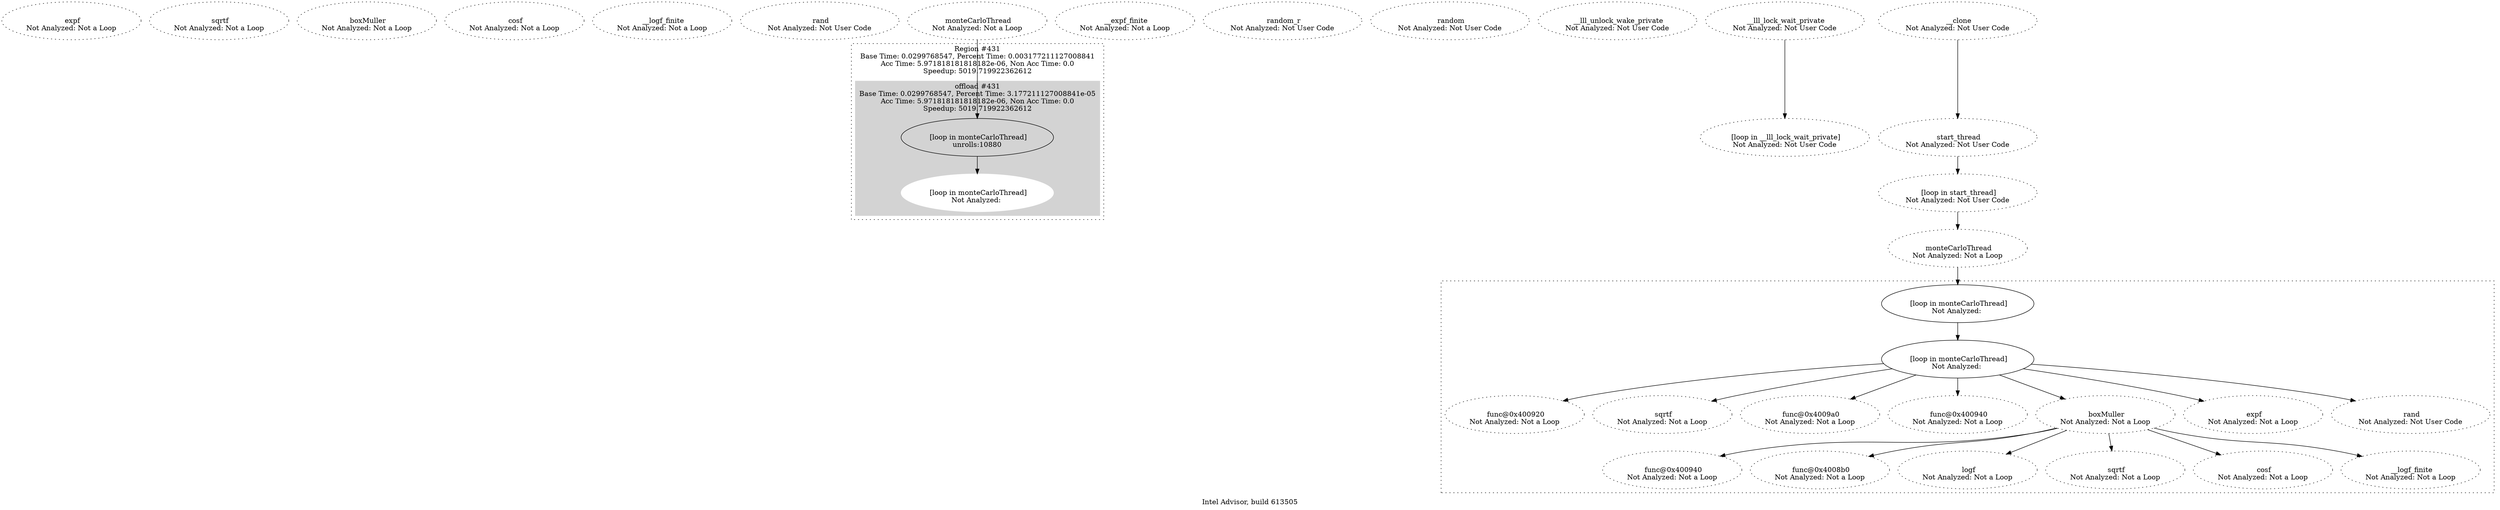 digraph G {

		246 [label="\n expf\nNot Analyzed: Not a Loop", style=dotted]
		292 [label="\n sqrtf\nNot Analyzed: Not a Loop", style=dotted]
		300 [label="\n boxMuller\nNot Analyzed: Not a Loop", style=dotted]
		291 [label="\n cosf\nNot Analyzed: Not a Loop", style=dotted]
		294 [label="\n __logf_finite\nNot Analyzed: Not a Loop", style=dotted]
		205 [label="\n rand\nNot Analyzed: Not User Code", style=dotted]
		353 [label="\n monteCarloThread\nNot Analyzed: Not a Loop", style=dotted]
	subgraph cluster_loopnest_354 {
		graph [style=dotted];
		354
		label = "Region #431\nBase Time: 0.0299768547, Percent Time: 0.003177211127008841\nAcc Time: 5.971818181818182e-06, Non Acc Time: 0.0\nSpeedup: 5019.719922362612";
	subgraph cluster_0_0 {
		style=filled;
		color=lightgrey;
		node [style=filled, color=white];
		354
		354 [label="\n [loop in monteCarloThread]\nunrolls:10880"]
		354 -> 295
		295 [label="\n [loop in monteCarloThread]\nNot Analyzed: "]
		label = "offload #431\nBase Time: 0.0299768547, Percent Time: 3.177211127008841e-05\nAcc Time: 5.971818181818182e-06, Non Acc Time: 0.0\nSpeedup: 5019.719922362612";
	}

	}
	353 -> 354
		283 [label="\n __expf_finite\nNot Analyzed: Not a Loop", style=dotted]
		202 [label="\n random_r\nNot Analyzed: Not User Code", style=dotted]
		201 [label="\n random\nNot Analyzed: Not User Code", style=dotted]
		186 [label="\n __lll_unlock_wake_private\nNot Analyzed: Not User Code", style=dotted]
		321 [label="\n __lll_lock_wait_private\nNot Analyzed: Not User Code", style=dotted]
	321 -> 187
		187 [label="\n [loop in __lll_lock_wait_private]\nNot Analyzed: Not User Code", style=dotted]
		6 [label="\n __clone\nNot Analyzed: Not User Code", style=dotted]
	6 -> 304
		304 [label="\n start_thread\nNot Analyzed: Not User Code", style=dotted]
	304 -> 7
		7 [label="\n [loop in start_thread]\nNot Analyzed: Not User Code", style=dotted]
	7 -> 328
		328 [label="\n monteCarloThread\nNot Analyzed: Not a Loop", style=dotted]
	subgraph cluster_loopnest_329 {
		graph [style=dotted];

		329 [label="\n [loop in monteCarloThread]\nNot Analyzed: "]
	329 -> 63
		63 [label="\n [loop in monteCarloThread]\nNot Analyzed: "]
	63 -> 58
		58 [label="\n func@0x400920\nNot Analyzed: Not a Loop", style=dotted]
	63 -> 52
		52 [label="\n sqrtf\nNot Analyzed: Not a Loop", style=dotted]
	63 -> 149
		149 [label="\n func@0x4009a0\nNot Analyzed: Not a Loop", style=dotted]
	63 -> 180
		180 [label="\n func@0x400940\nNot Analyzed: Not a Loop", style=dotted]
	63 -> 43
		43 [label="\n boxMuller\nNot Analyzed: Not a Loop", style=dotted]
	63 -> 32
		32 [label="\n expf\nNot Analyzed: Not a Loop", style=dotted]
	63 -> 14
		14 [label="\n rand\nNot Analyzed: Not User Code", style=dotted]
	43 -> 248
		248 [label="\n func@0x400940\nNot Analyzed: Not a Loop", style=dotted]
	43 -> 209
		209 [label="\n func@0x4008b0\nNot Analyzed: Not a Loop", style=dotted]
	43 -> 98
		98 [label="\n logf\nNot Analyzed: Not a Loop", style=dotted]
	43 -> 208
		208 [label="\n sqrtf\nNot Analyzed: Not a Loop", style=dotted]
	43 -> 284
		284 [label="\n cosf\nNot Analyzed: Not a Loop", style=dotted]
	43 -> 222
		222 [label="\n __logf_finite\nNot Analyzed: Not a Loop", style=dotted]
	}
	328 -> 329
	label="Intel Advisor, build 613505";

}
